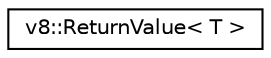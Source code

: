 digraph "Graphical Class Hierarchy"
{
  edge [fontname="Helvetica",fontsize="10",labelfontname="Helvetica",labelfontsize="10"];
  node [fontname="Helvetica",fontsize="10",shape=record];
  rankdir="LR";
  Node1 [label="v8::ReturnValue\< T \>",height=0.2,width=0.4,color="black", fillcolor="white", style="filled",URL="$singletonv8_1_1ReturnValue.html"];
}
